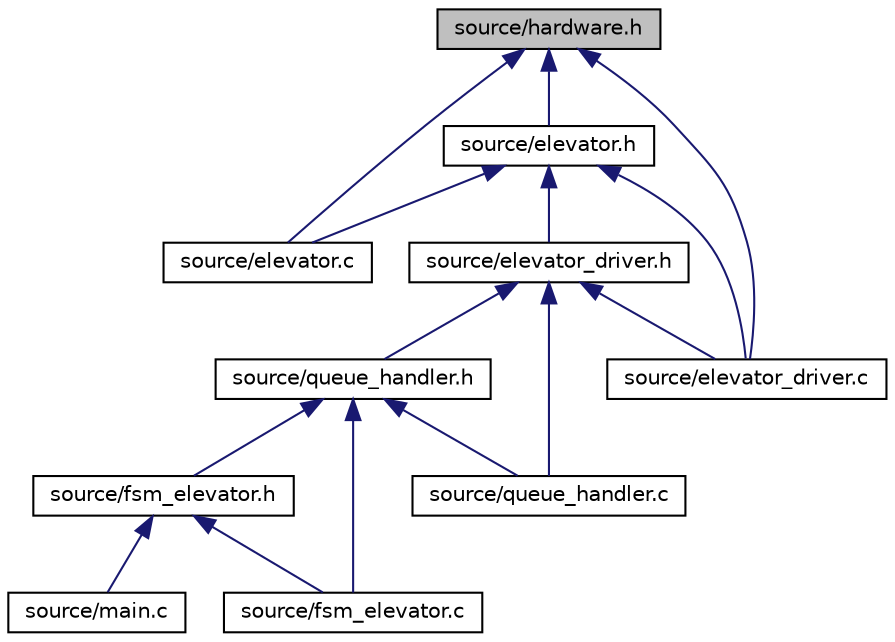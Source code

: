 digraph "source/hardware.h"
{
  edge [fontname="Helvetica",fontsize="10",labelfontname="Helvetica",labelfontsize="10"];
  node [fontname="Helvetica",fontsize="10",shape=record];
  Node1 [label="source/hardware.h",height=0.2,width=0.4,color="black", fillcolor="grey75", style="filled", fontcolor="black"];
  Node1 -> Node2 [dir="back",color="midnightblue",fontsize="10",style="solid",fontname="Helvetica"];
  Node2 [label="source/elevator.c",height=0.2,width=0.4,color="black", fillcolor="white", style="filled",URL="$elevator_8c_source.html"];
  Node1 -> Node3 [dir="back",color="midnightblue",fontsize="10",style="solid",fontname="Helvetica"];
  Node3 [label="source/elevator.h",height=0.2,width=0.4,color="black", fillcolor="white", style="filled",URL="$elevator_8h.html",tooltip="File that contains the elevator struct and basic elevator functions. "];
  Node3 -> Node2 [dir="back",color="midnightblue",fontsize="10",style="solid",fontname="Helvetica"];
  Node3 -> Node4 [dir="back",color="midnightblue",fontsize="10",style="solid",fontname="Helvetica"];
  Node4 [label="source/elevator_driver.c",height=0.2,width=0.4,color="black", fillcolor="white", style="filled",URL="$elevator__driver_8c_source.html"];
  Node3 -> Node5 [dir="back",color="midnightblue",fontsize="10",style="solid",fontname="Helvetica"];
  Node5 [label="source/elevator_driver.h",height=0.2,width=0.4,color="black", fillcolor="white", style="filled",URL="$elevator__driver_8h.html",tooltip="File that contains the functions needed for driving the elevator and getting information from the dif..."];
  Node5 -> Node4 [dir="back",color="midnightblue",fontsize="10",style="solid",fontname="Helvetica"];
  Node5 -> Node6 [dir="back",color="midnightblue",fontsize="10",style="solid",fontname="Helvetica"];
  Node6 [label="source/queue_handler.h",height=0.2,width=0.4,color="black", fillcolor="white", style="filled",URL="$queue__handler_8h.html",tooltip="File that contains all the different function that performs operations on the queue matrix..."];
  Node6 -> Node7 [dir="back",color="midnightblue",fontsize="10",style="solid",fontname="Helvetica"];
  Node7 [label="source/fsm_elevator.c",height=0.2,width=0.4,color="black", fillcolor="white", style="filled",URL="$fsm__elevator_8c_source.html"];
  Node6 -> Node8 [dir="back",color="midnightblue",fontsize="10",style="solid",fontname="Helvetica"];
  Node8 [label="source/fsm_elevator.h",height=0.2,width=0.4,color="black", fillcolor="white", style="filled",URL="$fsm__elevator_8h.html",tooltip="File that contains the functions deciding what the elevator should do in the differnt states..."];
  Node8 -> Node7 [dir="back",color="midnightblue",fontsize="10",style="solid",fontname="Helvetica"];
  Node8 -> Node9 [dir="back",color="midnightblue",fontsize="10",style="solid",fontname="Helvetica"];
  Node9 [label="source/main.c",height=0.2,width=0.4,color="black", fillcolor="white", style="filled",URL="$main_8c_source.html"];
  Node6 -> Node10 [dir="back",color="midnightblue",fontsize="10",style="solid",fontname="Helvetica"];
  Node10 [label="source/queue_handler.c",height=0.2,width=0.4,color="black", fillcolor="white", style="filled",URL="$queue__handler_8c_source.html"];
  Node5 -> Node10 [dir="back",color="midnightblue",fontsize="10",style="solid",fontname="Helvetica"];
  Node1 -> Node4 [dir="back",color="midnightblue",fontsize="10",style="solid",fontname="Helvetica"];
}
